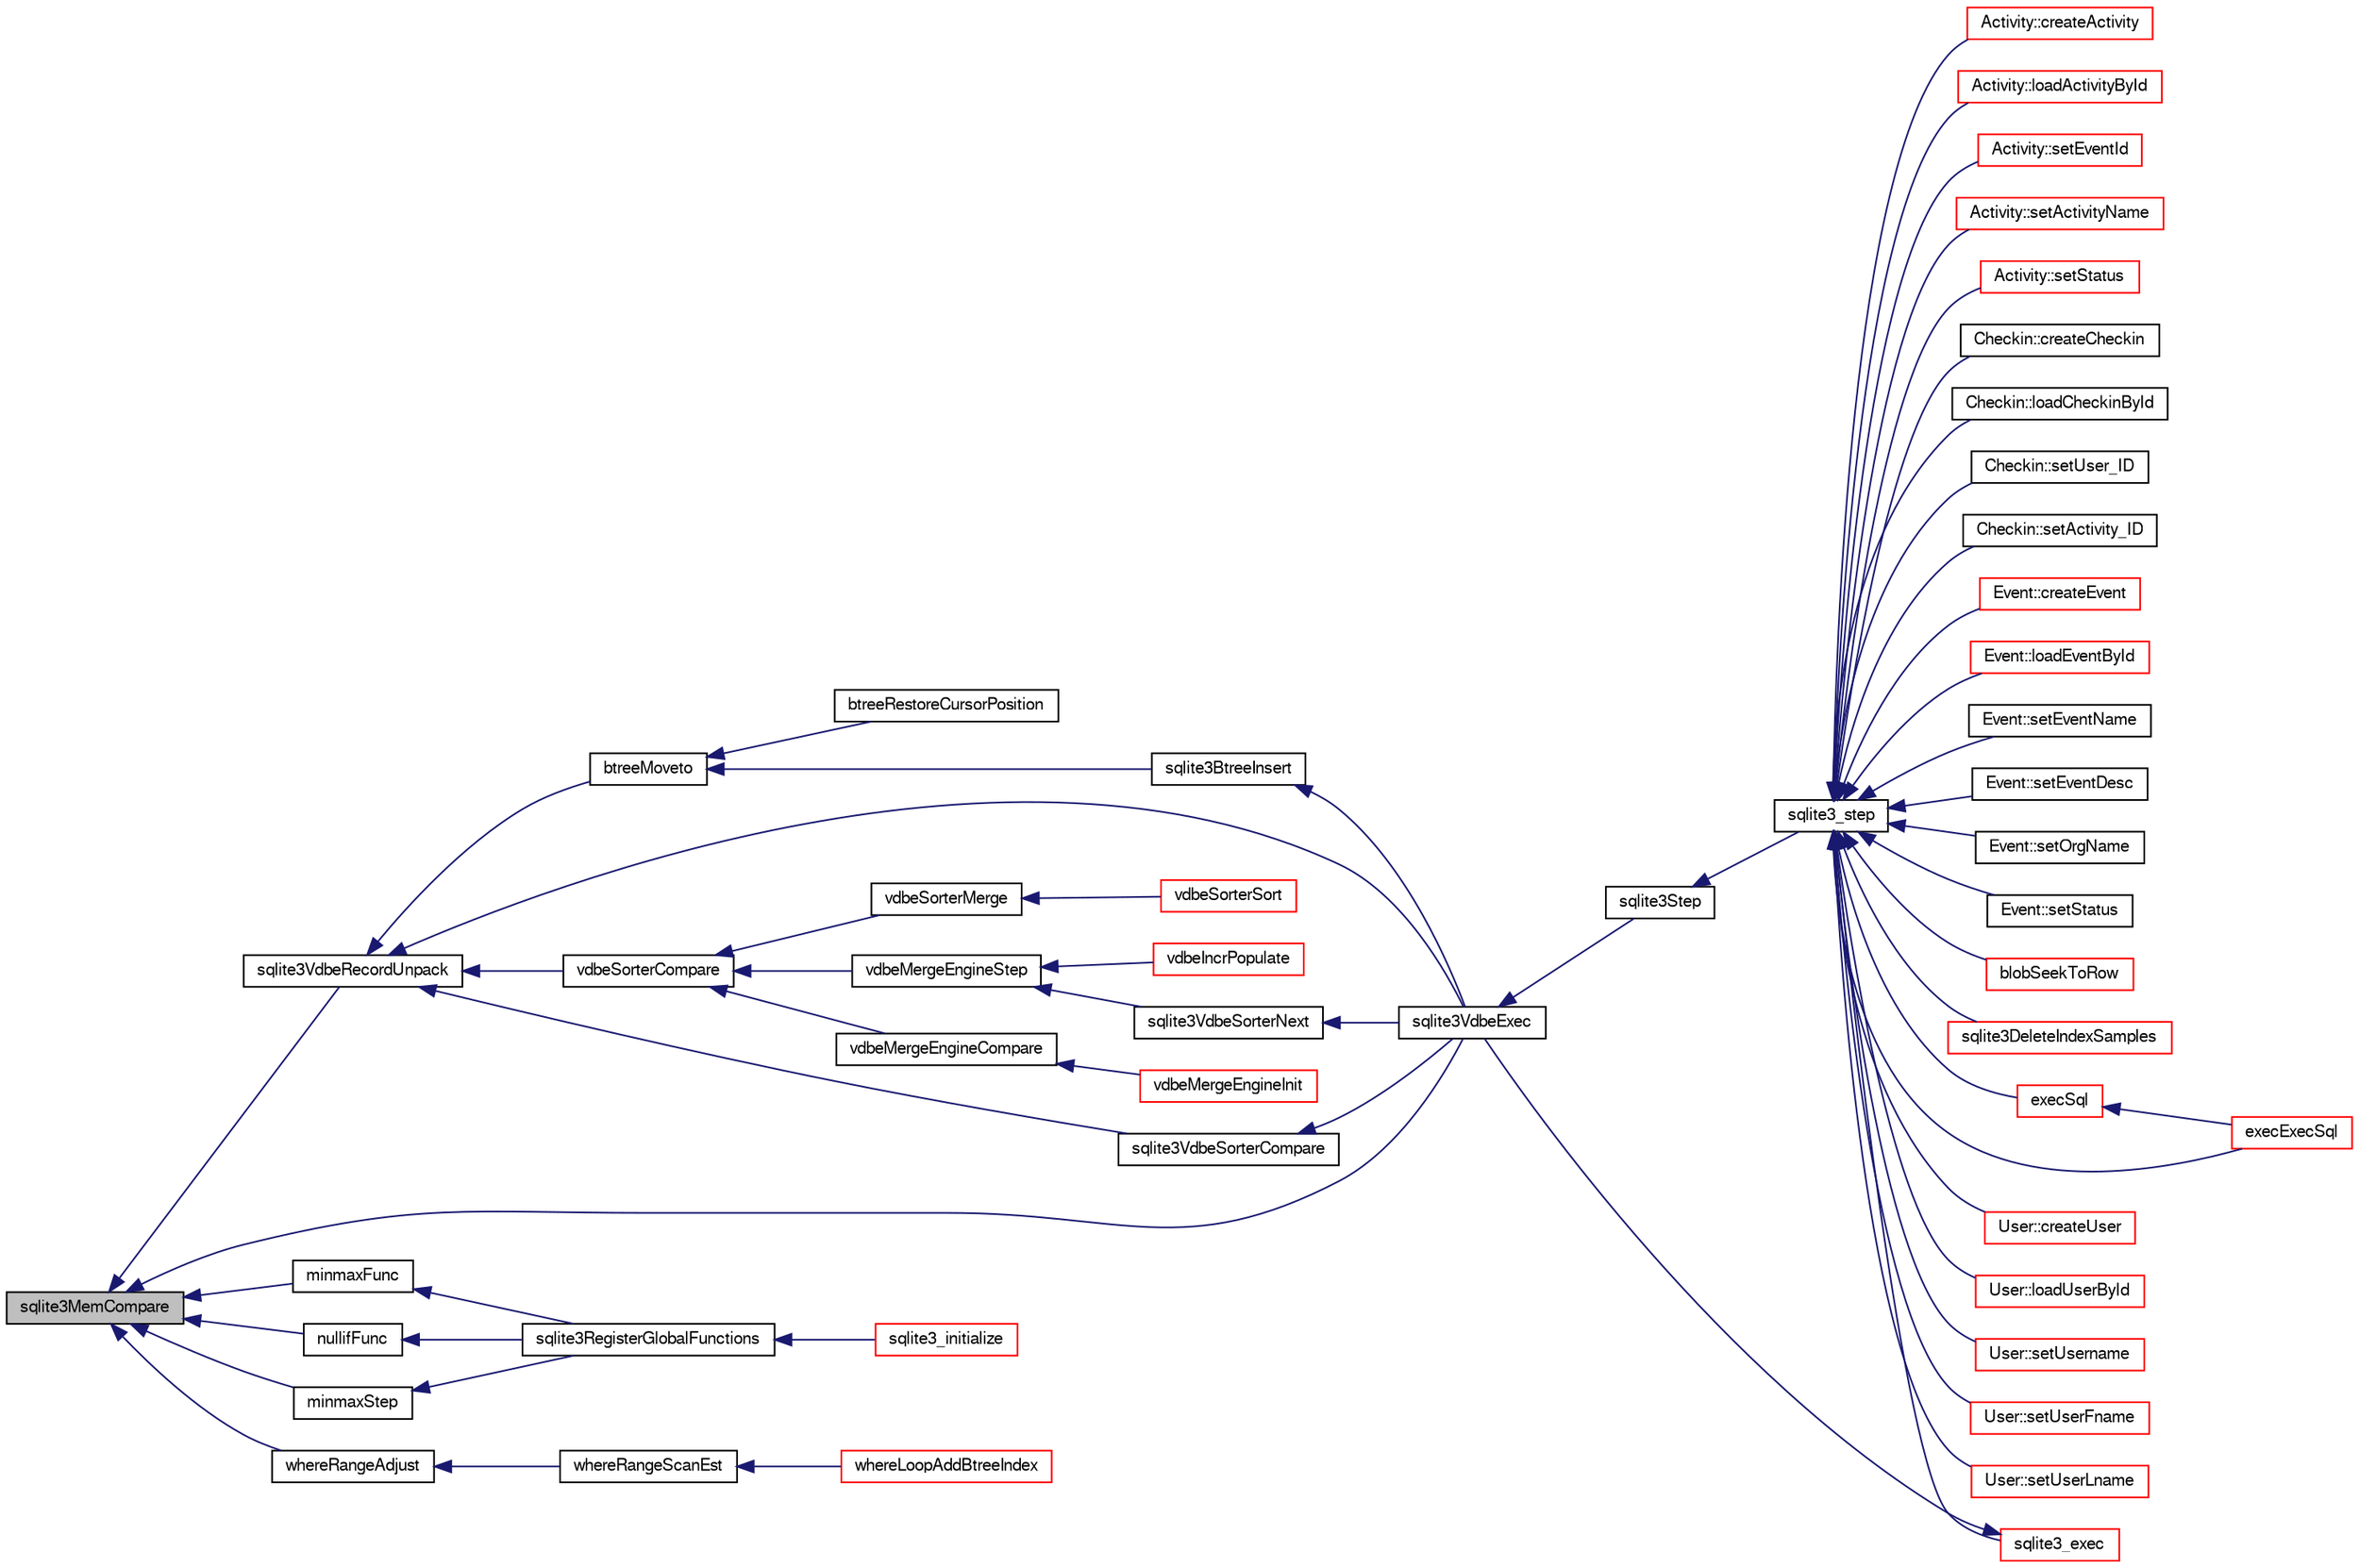digraph "sqlite3MemCompare"
{
  edge [fontname="FreeSans",fontsize="10",labelfontname="FreeSans",labelfontsize="10"];
  node [fontname="FreeSans",fontsize="10",shape=record];
  rankdir="LR";
  Node588638 [label="sqlite3MemCompare",height=0.2,width=0.4,color="black", fillcolor="grey75", style="filled", fontcolor="black"];
  Node588638 -> Node588639 [dir="back",color="midnightblue",fontsize="10",style="solid",fontname="FreeSans"];
  Node588639 [label="sqlite3VdbeRecordUnpack",height=0.2,width=0.4,color="black", fillcolor="white", style="filled",URL="$sqlite3_8c.html#a33dc4e6ab8c683f8c42b357da66328a0"];
  Node588639 -> Node588640 [dir="back",color="midnightblue",fontsize="10",style="solid",fontname="FreeSans"];
  Node588640 [label="btreeMoveto",height=0.2,width=0.4,color="black", fillcolor="white", style="filled",URL="$sqlite3_8c.html#a13481d732f5bb516f599d16a428034c4"];
  Node588640 -> Node588641 [dir="back",color="midnightblue",fontsize="10",style="solid",fontname="FreeSans"];
  Node588641 [label="btreeRestoreCursorPosition",height=0.2,width=0.4,color="black", fillcolor="white", style="filled",URL="$sqlite3_8c.html#ac3fe093bc4fe5a20ac5d5cabf99e119a"];
  Node588640 -> Node588642 [dir="back",color="midnightblue",fontsize="10",style="solid",fontname="FreeSans"];
  Node588642 [label="sqlite3BtreeInsert",height=0.2,width=0.4,color="black", fillcolor="white", style="filled",URL="$sqlite3_8c.html#aa6c6b68ed28d38984e5fa329794d7f02"];
  Node588642 -> Node588643 [dir="back",color="midnightblue",fontsize="10",style="solid",fontname="FreeSans"];
  Node588643 [label="sqlite3VdbeExec",height=0.2,width=0.4,color="black", fillcolor="white", style="filled",URL="$sqlite3_8c.html#a8ce40a614bdc56719c4d642b1e4dfb21"];
  Node588643 -> Node588644 [dir="back",color="midnightblue",fontsize="10",style="solid",fontname="FreeSans"];
  Node588644 [label="sqlite3Step",height=0.2,width=0.4,color="black", fillcolor="white", style="filled",URL="$sqlite3_8c.html#a3f2872e873e2758a4beedad1d5113554"];
  Node588644 -> Node588645 [dir="back",color="midnightblue",fontsize="10",style="solid",fontname="FreeSans"];
  Node588645 [label="sqlite3_step",height=0.2,width=0.4,color="black", fillcolor="white", style="filled",URL="$sqlite3_8h.html#ac1e491ce36b7471eb28387f7d3c74334"];
  Node588645 -> Node588646 [dir="back",color="midnightblue",fontsize="10",style="solid",fontname="FreeSans"];
  Node588646 [label="Activity::createActivity",height=0.2,width=0.4,color="red", fillcolor="white", style="filled",URL="$classActivity.html#a813cc5e52c14ab49b39014c134e3425b"];
  Node588645 -> Node588649 [dir="back",color="midnightblue",fontsize="10",style="solid",fontname="FreeSans"];
  Node588649 [label="Activity::loadActivityById",height=0.2,width=0.4,color="red", fillcolor="white", style="filled",URL="$classActivity.html#abe4ffb4f08a47212ebf9013259d9e7fd"];
  Node588645 -> Node588651 [dir="back",color="midnightblue",fontsize="10",style="solid",fontname="FreeSans"];
  Node588651 [label="Activity::setEventId",height=0.2,width=0.4,color="red", fillcolor="white", style="filled",URL="$classActivity.html#adb1d0fd0d08f473e068f0a4086bfa9ca"];
  Node588645 -> Node588652 [dir="back",color="midnightblue",fontsize="10",style="solid",fontname="FreeSans"];
  Node588652 [label="Activity::setActivityName",height=0.2,width=0.4,color="red", fillcolor="white", style="filled",URL="$classActivity.html#a62dc3737b33915a36086f9dd26d16a81"];
  Node588645 -> Node588653 [dir="back",color="midnightblue",fontsize="10",style="solid",fontname="FreeSans"];
  Node588653 [label="Activity::setStatus",height=0.2,width=0.4,color="red", fillcolor="white", style="filled",URL="$classActivity.html#af618135a7738f4d2a7ee147a8ef912ea"];
  Node588645 -> Node588654 [dir="back",color="midnightblue",fontsize="10",style="solid",fontname="FreeSans"];
  Node588654 [label="Checkin::createCheckin",height=0.2,width=0.4,color="black", fillcolor="white", style="filled",URL="$classCheckin.html#a4e40acdf7fff0e607f6de4f24f3a163c"];
  Node588645 -> Node588655 [dir="back",color="midnightblue",fontsize="10",style="solid",fontname="FreeSans"];
  Node588655 [label="Checkin::loadCheckinById",height=0.2,width=0.4,color="black", fillcolor="white", style="filled",URL="$classCheckin.html#a3461f70ea6c68475225f2a07f78a21e0"];
  Node588645 -> Node588656 [dir="back",color="midnightblue",fontsize="10",style="solid",fontname="FreeSans"];
  Node588656 [label="Checkin::setUser_ID",height=0.2,width=0.4,color="black", fillcolor="white", style="filled",URL="$classCheckin.html#a76ab640f4f912876dbebf183db5359c6"];
  Node588645 -> Node588657 [dir="back",color="midnightblue",fontsize="10",style="solid",fontname="FreeSans"];
  Node588657 [label="Checkin::setActivity_ID",height=0.2,width=0.4,color="black", fillcolor="white", style="filled",URL="$classCheckin.html#ab2ff3ec2604ec73a42af25874a00b232"];
  Node588645 -> Node588658 [dir="back",color="midnightblue",fontsize="10",style="solid",fontname="FreeSans"];
  Node588658 [label="Event::createEvent",height=0.2,width=0.4,color="red", fillcolor="white", style="filled",URL="$classEvent.html#a77adb9f4a46ffb32c2d931f0691f5903"];
  Node588645 -> Node588659 [dir="back",color="midnightblue",fontsize="10",style="solid",fontname="FreeSans"];
  Node588659 [label="Event::loadEventById",height=0.2,width=0.4,color="red", fillcolor="white", style="filled",URL="$classEvent.html#afa66cea33f722dbeecb69cc98fdea055"];
  Node588645 -> Node588660 [dir="back",color="midnightblue",fontsize="10",style="solid",fontname="FreeSans"];
  Node588660 [label="Event::setEventName",height=0.2,width=0.4,color="black", fillcolor="white", style="filled",URL="$classEvent.html#a10596b6ca077df05184e30d62b08729d"];
  Node588645 -> Node588661 [dir="back",color="midnightblue",fontsize="10",style="solid",fontname="FreeSans"];
  Node588661 [label="Event::setEventDesc",height=0.2,width=0.4,color="black", fillcolor="white", style="filled",URL="$classEvent.html#ae36b8377dcae792f1c5c4726024c981b"];
  Node588645 -> Node588662 [dir="back",color="midnightblue",fontsize="10",style="solid",fontname="FreeSans"];
  Node588662 [label="Event::setOrgName",height=0.2,width=0.4,color="black", fillcolor="white", style="filled",URL="$classEvent.html#a19aac0f776bd764563a54977656cf680"];
  Node588645 -> Node588663 [dir="back",color="midnightblue",fontsize="10",style="solid",fontname="FreeSans"];
  Node588663 [label="Event::setStatus",height=0.2,width=0.4,color="black", fillcolor="white", style="filled",URL="$classEvent.html#ab0a6b9285af0f4172eb841e2b80f8972"];
  Node588645 -> Node588664 [dir="back",color="midnightblue",fontsize="10",style="solid",fontname="FreeSans"];
  Node588664 [label="blobSeekToRow",height=0.2,width=0.4,color="red", fillcolor="white", style="filled",URL="$sqlite3_8c.html#afff57e13332b98c8a44a7cebe38962ab"];
  Node588645 -> Node588667 [dir="back",color="midnightblue",fontsize="10",style="solid",fontname="FreeSans"];
  Node588667 [label="sqlite3DeleteIndexSamples",height=0.2,width=0.4,color="red", fillcolor="white", style="filled",URL="$sqlite3_8c.html#aaeda0302fbf61397ec009f65bed047ef"];
  Node588645 -> Node588836 [dir="back",color="midnightblue",fontsize="10",style="solid",fontname="FreeSans"];
  Node588836 [label="sqlite3_exec",height=0.2,width=0.4,color="red", fillcolor="white", style="filled",URL="$sqlite3_8h.html#a97487ec8150e0bcc8fa392ab8f0e24db"];
  Node588836 -> Node588643 [dir="back",color="midnightblue",fontsize="10",style="solid",fontname="FreeSans"];
  Node588645 -> Node588827 [dir="back",color="midnightblue",fontsize="10",style="solid",fontname="FreeSans"];
  Node588827 [label="execSql",height=0.2,width=0.4,color="red", fillcolor="white", style="filled",URL="$sqlite3_8c.html#a7d16651b98a110662f4c265eff0246cb"];
  Node588827 -> Node588828 [dir="back",color="midnightblue",fontsize="10",style="solid",fontname="FreeSans"];
  Node588828 [label="execExecSql",height=0.2,width=0.4,color="red", fillcolor="white", style="filled",URL="$sqlite3_8c.html#ac1be09a6c047f21133d16378d301e0d4"];
  Node588645 -> Node588828 [dir="back",color="midnightblue",fontsize="10",style="solid",fontname="FreeSans"];
  Node588645 -> Node588830 [dir="back",color="midnightblue",fontsize="10",style="solid",fontname="FreeSans"];
  Node588830 [label="User::createUser",height=0.2,width=0.4,color="red", fillcolor="white", style="filled",URL="$classUser.html#a22ed673939e8cc0a136130b809bba513"];
  Node588645 -> Node588831 [dir="back",color="midnightblue",fontsize="10",style="solid",fontname="FreeSans"];
  Node588831 [label="User::loadUserById",height=0.2,width=0.4,color="red", fillcolor="white", style="filled",URL="$classUser.html#a863377665b7fb83c5547dcf9727f5092"];
  Node588645 -> Node588832 [dir="back",color="midnightblue",fontsize="10",style="solid",fontname="FreeSans"];
  Node588832 [label="User::setUsername",height=0.2,width=0.4,color="red", fillcolor="white", style="filled",URL="$classUser.html#aa0497022a136cb78de785b0a39ae60b1"];
  Node588645 -> Node588833 [dir="back",color="midnightblue",fontsize="10",style="solid",fontname="FreeSans"];
  Node588833 [label="User::setUserFname",height=0.2,width=0.4,color="red", fillcolor="white", style="filled",URL="$classUser.html#a72657eb55cd0ca437b4841a43f19912f"];
  Node588645 -> Node588834 [dir="back",color="midnightblue",fontsize="10",style="solid",fontname="FreeSans"];
  Node588834 [label="User::setUserLname",height=0.2,width=0.4,color="red", fillcolor="white", style="filled",URL="$classUser.html#aa25973387e5afe1aa6f60dd6545e33b5"];
  Node588639 -> Node588643 [dir="back",color="midnightblue",fontsize="10",style="solid",fontname="FreeSans"];
  Node588639 -> Node588904 [dir="back",color="midnightblue",fontsize="10",style="solid",fontname="FreeSans"];
  Node588904 [label="vdbeSorterCompare",height=0.2,width=0.4,color="black", fillcolor="white", style="filled",URL="$sqlite3_8c.html#a26a68c900e02f2594095fbb9847bcfcb"];
  Node588904 -> Node588905 [dir="back",color="midnightblue",fontsize="10",style="solid",fontname="FreeSans"];
  Node588905 [label="vdbeSorterMerge",height=0.2,width=0.4,color="black", fillcolor="white", style="filled",URL="$sqlite3_8c.html#aaa5703afbca87873591cd9aaf20c07c1"];
  Node588905 -> Node588906 [dir="back",color="midnightblue",fontsize="10",style="solid",fontname="FreeSans"];
  Node588906 [label="vdbeSorterSort",height=0.2,width=0.4,color="red", fillcolor="white", style="filled",URL="$sqlite3_8c.html#a37472d80f20a7dec4ce84ad277d3341c"];
  Node588904 -> Node588912 [dir="back",color="midnightblue",fontsize="10",style="solid",fontname="FreeSans"];
  Node588912 [label="vdbeMergeEngineStep",height=0.2,width=0.4,color="black", fillcolor="white", style="filled",URL="$sqlite3_8c.html#a36af2b5bd30bb2d097a185ce7b349aed"];
  Node588912 -> Node588913 [dir="back",color="midnightblue",fontsize="10",style="solid",fontname="FreeSans"];
  Node588913 [label="vdbeIncrPopulate",height=0.2,width=0.4,color="red", fillcolor="white", style="filled",URL="$sqlite3_8c.html#a157a9f79260999f8f5f336d246f7b1bd"];
  Node588912 -> Node588926 [dir="back",color="midnightblue",fontsize="10",style="solid",fontname="FreeSans"];
  Node588926 [label="sqlite3VdbeSorterNext",height=0.2,width=0.4,color="black", fillcolor="white", style="filled",URL="$sqlite3_8c.html#a2c124733226f09f5b5ac860635be7850"];
  Node588926 -> Node588643 [dir="back",color="midnightblue",fontsize="10",style="solid",fontname="FreeSans"];
  Node588904 -> Node588927 [dir="back",color="midnightblue",fontsize="10",style="solid",fontname="FreeSans"];
  Node588927 [label="vdbeMergeEngineCompare",height=0.2,width=0.4,color="black", fillcolor="white", style="filled",URL="$sqlite3_8c.html#a828af0ac9092cfce3a40e78e66dd0039"];
  Node588927 -> Node588922 [dir="back",color="midnightblue",fontsize="10",style="solid",fontname="FreeSans"];
  Node588922 [label="vdbeMergeEngineInit",height=0.2,width=0.4,color="red", fillcolor="white", style="filled",URL="$sqlite3_8c.html#aa3c8bfc9bbc60c4bc1402369750c8c1f"];
  Node588639 -> Node588928 [dir="back",color="midnightblue",fontsize="10",style="solid",fontname="FreeSans"];
  Node588928 [label="sqlite3VdbeSorterCompare",height=0.2,width=0.4,color="black", fillcolor="white", style="filled",URL="$sqlite3_8c.html#a6e73d18bbcc57eb7069169ef7122686c"];
  Node588928 -> Node588643 [dir="back",color="midnightblue",fontsize="10",style="solid",fontname="FreeSans"];
  Node588638 -> Node588643 [dir="back",color="midnightblue",fontsize="10",style="solid",fontname="FreeSans"];
  Node588638 -> Node588929 [dir="back",color="midnightblue",fontsize="10",style="solid",fontname="FreeSans"];
  Node588929 [label="minmaxFunc",height=0.2,width=0.4,color="black", fillcolor="white", style="filled",URL="$sqlite3_8c.html#a4d00f48b948fd73cb70bcfd1efc0bfb0"];
  Node588929 -> Node588930 [dir="back",color="midnightblue",fontsize="10",style="solid",fontname="FreeSans"];
  Node588930 [label="sqlite3RegisterGlobalFunctions",height=0.2,width=0.4,color="black", fillcolor="white", style="filled",URL="$sqlite3_8c.html#a9f75bd111010f29e1b8d74344473c4ec"];
  Node588930 -> Node588931 [dir="back",color="midnightblue",fontsize="10",style="solid",fontname="FreeSans"];
  Node588931 [label="sqlite3_initialize",height=0.2,width=0.4,color="red", fillcolor="white", style="filled",URL="$sqlite3_8h.html#ab0c0ee2d5d4cf8b28e9572296a8861df"];
  Node588638 -> Node589463 [dir="back",color="midnightblue",fontsize="10",style="solid",fontname="FreeSans"];
  Node589463 [label="nullifFunc",height=0.2,width=0.4,color="black", fillcolor="white", style="filled",URL="$sqlite3_8c.html#aa677b6612cd4e6630438b729f56cd3e6"];
  Node589463 -> Node588930 [dir="back",color="midnightblue",fontsize="10",style="solid",fontname="FreeSans"];
  Node588638 -> Node589454 [dir="back",color="midnightblue",fontsize="10",style="solid",fontname="FreeSans"];
  Node589454 [label="minmaxStep",height=0.2,width=0.4,color="black", fillcolor="white", style="filled",URL="$sqlite3_8c.html#a5b4c0da0f3b61d7ff25ebd30aa22cca4"];
  Node589454 -> Node588930 [dir="back",color="midnightblue",fontsize="10",style="solid",fontname="FreeSans"];
  Node588638 -> Node589125 [dir="back",color="midnightblue",fontsize="10",style="solid",fontname="FreeSans"];
  Node589125 [label="whereRangeAdjust",height=0.2,width=0.4,color="black", fillcolor="white", style="filled",URL="$sqlite3_8c.html#a1b94c28528c76286e51c1211e9c7ca9e"];
  Node589125 -> Node589126 [dir="back",color="midnightblue",fontsize="10",style="solid",fontname="FreeSans"];
  Node589126 [label="whereRangeScanEst",height=0.2,width=0.4,color="black", fillcolor="white", style="filled",URL="$sqlite3_8c.html#a8815a2e7d35f2f543cfc93ff09af2315"];
  Node589126 -> Node589097 [dir="back",color="midnightblue",fontsize="10",style="solid",fontname="FreeSans"];
  Node589097 [label="whereLoopAddBtreeIndex",height=0.2,width=0.4,color="red", fillcolor="white", style="filled",URL="$sqlite3_8c.html#abde05643b060182010b7eb8098125a05"];
}
